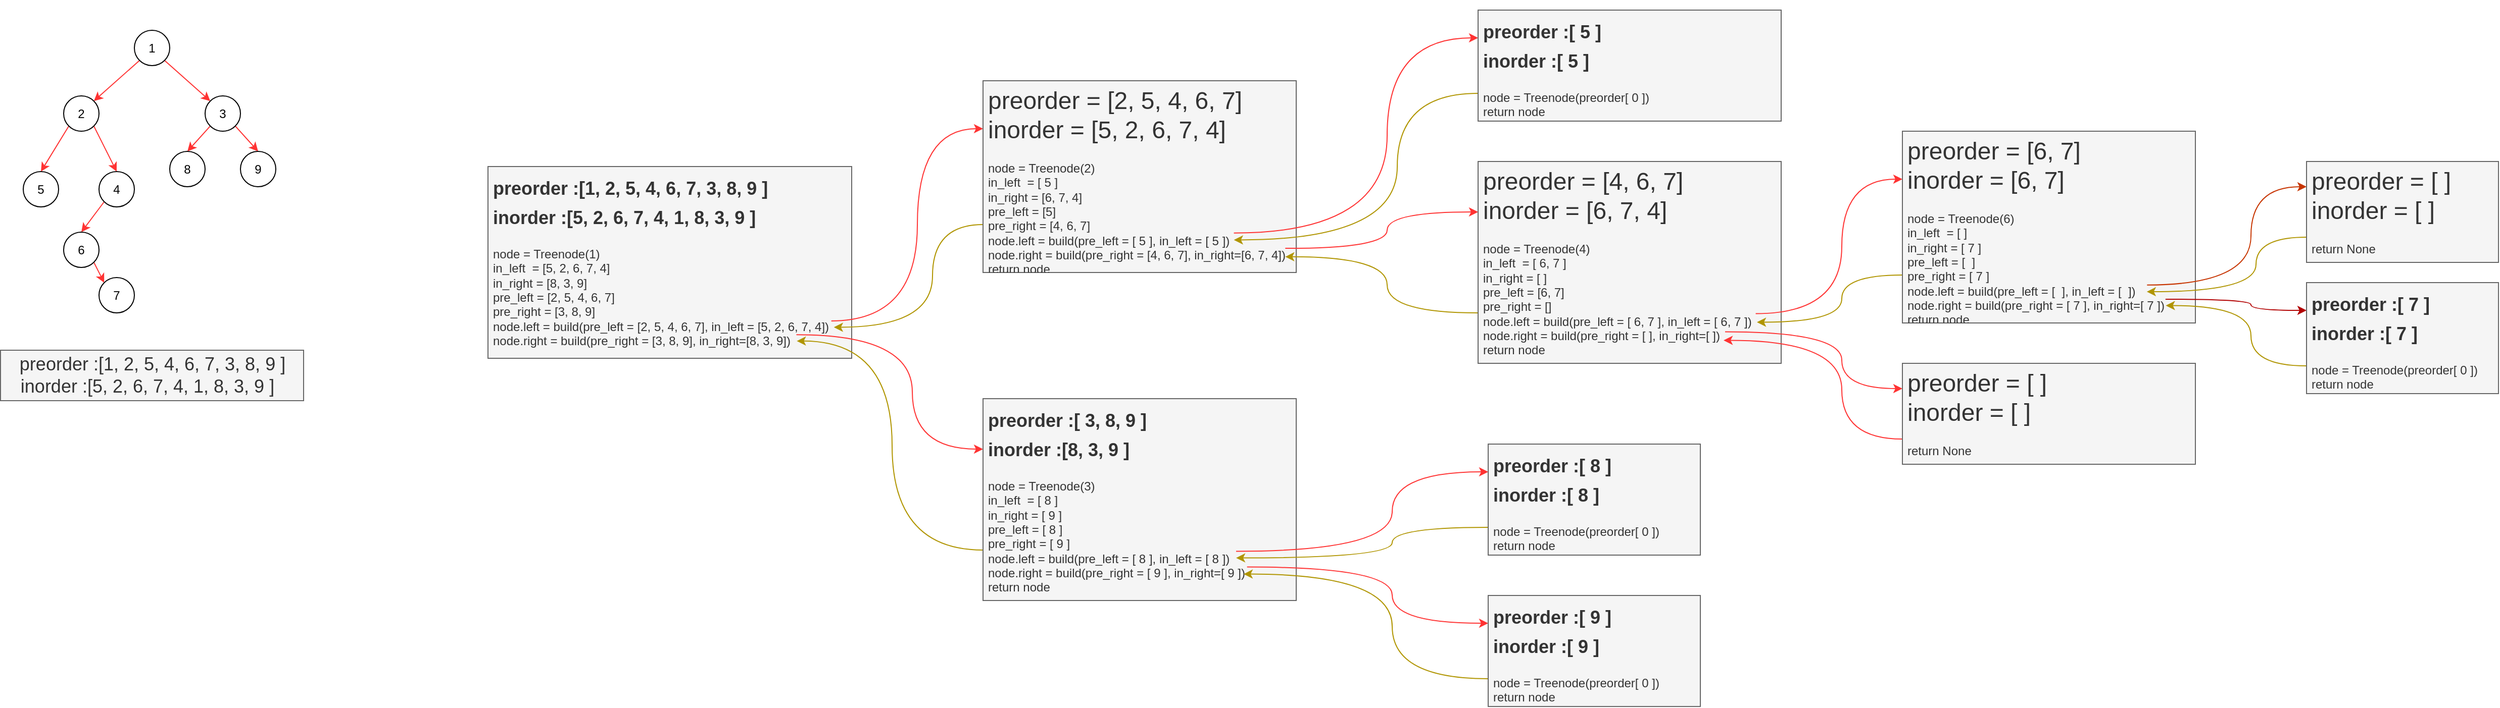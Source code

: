 <mxfile version="14.7.3" type="github">
  <diagram id="4gJbped7-Dyfgg0p7cd7" name="第 1 页">
    <mxGraphModel dx="2249" dy="762" grid="1" gridSize="10" guides="1" tooltips="1" connect="1" arrows="1" fold="1" page="1" pageScale="1" pageWidth="827" pageHeight="1169" math="0" shadow="0">
      <root>
        <mxCell id="0" />
        <mxCell id="1" parent="0" />
        <mxCell id="OfHiRRe80xynDJADuJrB-1" value="&lt;font style=&quot;font-size: 18px&quot;&gt;preorder :[1, 2, 5, 4, 6, 7, 3, 8, 9 ]&lt;br&gt;inorder :[5, 2, 6, 7, 4, 1, 8, 3, 9 ]&amp;nbsp;&amp;nbsp;&lt;/font&gt;" style="text;html=1;strokeColor=#666666;fillColor=#f5f5f5;align=center;verticalAlign=middle;whiteSpace=wrap;rounded=0;fontColor=#333333;" parent="1" vertex="1">
          <mxGeometry x="-482.5" y="397" width="300" height="50" as="geometry" />
        </mxCell>
        <mxCell id="OfHiRRe80xynDJADuJrB-4" value="&lt;h1&gt;&lt;span style=&quot;font-size: 18px ; text-align: center&quot;&gt;preorder :[1, 2, 5, 4, 6, 7, 3, 8, 9 ]&lt;/span&gt;&lt;br style=&quot;font-size: 18px ; text-align: center&quot;&gt;&lt;span style=&quot;font-size: 18px ; text-align: center&quot;&gt;inorder :[5, 2, 6, 7, 4, 1, 8, 3, 9 ]&amp;nbsp;&amp;nbsp;&lt;/span&gt;&lt;br&gt;&lt;/h1&gt;&lt;p&gt;node = Treenode(1)&lt;br&gt;in_left&amp;nbsp; = [5, 2, 6, 7, 4]&lt;br&gt;in_right = [8, 3, 9]&lt;br&gt;pre_left = [2, 5, 4, 6, 7]&lt;br&gt;pre_right = [3, 8, 9]&lt;br&gt;node.left = build(pre_left = [2, 5, 4, 6, 7], in_left = [5, 2, 6, 7, 4])&lt;br&gt;node.right = build(pre_right = [3, 8, 9], in_right=[8, 3, 9])&lt;/p&gt;" style="text;html=1;strokeColor=#666666;fillColor=#f5f5f5;spacing=5;spacingTop=-20;whiteSpace=wrap;overflow=hidden;rounded=0;fontColor=#333333;" parent="1" vertex="1">
          <mxGeometry y="215" width="360" height="190" as="geometry" />
        </mxCell>
        <mxCell id="OfHiRRe80xynDJADuJrB-36" style="edgeStyle=orthogonalEdgeStyle;curved=1;rounded=0;orthogonalLoop=1;jettySize=auto;html=1;exitX=0;exitY=0.25;exitDx=0;exitDy=0;entryX=0.944;entryY=0.805;entryDx=0;entryDy=0;entryPerimeter=0;startArrow=classic;startFill=1;endArrow=none;endFill=0;strokeColor=#FF3333;" parent="1" source="OfHiRRe80xynDJADuJrB-5" target="OfHiRRe80xynDJADuJrB-4" edge="1">
          <mxGeometry relative="1" as="geometry" />
        </mxCell>
        <mxCell id="OfHiRRe80xynDJADuJrB-41" style="edgeStyle=orthogonalEdgeStyle;curved=1;rounded=0;orthogonalLoop=1;jettySize=auto;html=1;exitX=0;exitY=0.75;exitDx=0;exitDy=0;entryX=0.951;entryY=0.838;entryDx=0;entryDy=0;entryPerimeter=0;startArrow=none;startFill=0;endArrow=classic;endFill=1;strokeColor=#B09500;fillColor=#e3c800;" parent="1" source="OfHiRRe80xynDJADuJrB-5" target="OfHiRRe80xynDJADuJrB-4" edge="1">
          <mxGeometry relative="1" as="geometry">
            <Array as="points">
              <mxPoint x="440" y="272" />
              <mxPoint x="440" y="374" />
            </Array>
          </mxGeometry>
        </mxCell>
        <mxCell id="OfHiRRe80xynDJADuJrB-5" value="&lt;h1&gt;&lt;span style=&quot;font-weight: normal&quot;&gt;preorder = [2, 5, 4, 6, 7]&lt;br&gt;inorder = [5, 2, 6, 7, 4]&lt;/span&gt;&lt;/h1&gt;&lt;p&gt;node = Treenode(2)&lt;br&gt;in_left&amp;nbsp; = [ 5 ]&lt;br&gt;in_right = [6, 7, 4]&lt;br&gt;pre_left = [5]&lt;br&gt;pre_right = [4, 6, 7]&lt;br&gt;node.left = build(pre_left = [ 5 ], in_left = [ 5 ])&lt;br&gt;node.right = build(pre_right = [4, 6, 7], in_right=[6, 7, 4])&lt;br&gt;return node&lt;/p&gt;" style="text;html=1;strokeColor=#666666;fillColor=#f5f5f5;spacing=5;spacingTop=-20;whiteSpace=wrap;overflow=hidden;rounded=0;fontColor=#333333;" parent="1" vertex="1">
          <mxGeometry x="490" y="130" width="310" height="190" as="geometry" />
        </mxCell>
        <mxCell id="OfHiRRe80xynDJADuJrB-37" style="edgeStyle=orthogonalEdgeStyle;curved=1;rounded=0;orthogonalLoop=1;jettySize=auto;html=1;exitX=0;exitY=0.25;exitDx=0;exitDy=0;entryX=0.848;entryY=0.877;entryDx=0;entryDy=0;entryPerimeter=0;startArrow=classic;startFill=1;endArrow=none;endFill=0;strokeColor=#FF3333;" parent="1" source="OfHiRRe80xynDJADuJrB-6" target="OfHiRRe80xynDJADuJrB-4" edge="1">
          <mxGeometry relative="1" as="geometry">
            <Array as="points">
              <mxPoint x="420" y="495" />
              <mxPoint x="420" y="382" />
            </Array>
          </mxGeometry>
        </mxCell>
        <mxCell id="OfHiRRe80xynDJADuJrB-40" style="edgeStyle=orthogonalEdgeStyle;curved=1;rounded=0;orthogonalLoop=1;jettySize=auto;html=1;exitX=0;exitY=0.75;exitDx=0;exitDy=0;entryX=0.849;entryY=0.91;entryDx=0;entryDy=0;entryPerimeter=0;startArrow=none;startFill=0;endArrow=classic;endFill=1;strokeColor=#B09500;fillColor=#e3c800;" parent="1" source="OfHiRRe80xynDJADuJrB-6" target="OfHiRRe80xynDJADuJrB-4" edge="1">
          <mxGeometry relative="1" as="geometry">
            <Array as="points">
              <mxPoint x="400" y="595" />
              <mxPoint x="400" y="388" />
            </Array>
          </mxGeometry>
        </mxCell>
        <mxCell id="OfHiRRe80xynDJADuJrB-6" value="&lt;h1&gt;&lt;span style=&quot;font-size: 18px ; text-align: center&quot;&gt;preorder :[ 3, 8, 9 ]&lt;/span&gt;&lt;br style=&quot;font-size: 18px ; text-align: center&quot;&gt;&lt;span style=&quot;font-size: 18px ; text-align: center&quot;&gt;inorder :[8, 3, 9 ]&amp;nbsp;&amp;nbsp;&lt;/span&gt;&lt;br&gt;&lt;/h1&gt;&lt;p&gt;node = Treenode(3)&lt;br&gt;in_left&amp;nbsp; = [ 8 ]&lt;br&gt;in_right = [ 9 ]&lt;br&gt;pre_left = [ 8 ]&lt;br&gt;pre_right = [ 9 ]&lt;br&gt;node.left = build(pre_left = [ 8 ], in_left = [ 8 ])&lt;br&gt;node.right = build(pre_right = [ 9 ], in_right=[ 9 ])&lt;br&gt;return node&lt;/p&gt;" style="text;html=1;strokeColor=#666666;fillColor=#f5f5f5;spacing=5;spacingTop=-20;whiteSpace=wrap;overflow=hidden;rounded=0;fontColor=#333333;" parent="1" vertex="1">
          <mxGeometry x="490" y="445" width="310" height="200" as="geometry" />
        </mxCell>
        <mxCell id="OfHiRRe80xynDJADuJrB-34" style="edgeStyle=orthogonalEdgeStyle;curved=1;rounded=0;orthogonalLoop=1;jettySize=auto;html=1;exitX=0;exitY=0.25;exitDx=0;exitDy=0;entryX=0.808;entryY=0.756;entryDx=0;entryDy=0;entryPerimeter=0;startArrow=classic;startFill=1;endArrow=none;endFill=0;strokeColor=#FF3333;" parent="1" source="OfHiRRe80xynDJADuJrB-7" target="OfHiRRe80xynDJADuJrB-6" edge="1">
          <mxGeometry relative="1" as="geometry" />
        </mxCell>
        <mxCell id="OfHiRRe80xynDJADuJrB-38" style="edgeStyle=orthogonalEdgeStyle;curved=1;rounded=0;orthogonalLoop=1;jettySize=auto;html=1;exitX=0;exitY=0.75;exitDx=0;exitDy=0;entryX=0.808;entryY=0.789;entryDx=0;entryDy=0;entryPerimeter=0;startArrow=none;startFill=0;endArrow=classic;endFill=1;strokeColor=#B09500;fillColor=#e3c800;" parent="1" source="OfHiRRe80xynDJADuJrB-7" target="OfHiRRe80xynDJADuJrB-6" edge="1">
          <mxGeometry relative="1" as="geometry" />
        </mxCell>
        <mxCell id="OfHiRRe80xynDJADuJrB-7" value="&lt;h1&gt;&lt;span style=&quot;font-size: 18px ; text-align: center&quot;&gt;preorder :[ 8 ]&lt;br&gt;&lt;/span&gt;&lt;span style=&quot;font-size: 18px ; text-align: center&quot;&gt;inorder :[ 8 ]&amp;nbsp;&amp;nbsp;&lt;/span&gt;&lt;br&gt;&lt;/h1&gt;&lt;p&gt;node = Treenode(preorder[ 0 ])&lt;br&gt;return node&lt;/p&gt;" style="text;html=1;strokeColor=#666666;fillColor=#f5f5f5;spacing=5;spacingTop=-20;whiteSpace=wrap;overflow=hidden;rounded=0;fontColor=#333333;" parent="1" vertex="1">
          <mxGeometry x="990" y="490" width="210" height="110" as="geometry" />
        </mxCell>
        <mxCell id="OfHiRRe80xynDJADuJrB-35" style="edgeStyle=orthogonalEdgeStyle;curved=1;rounded=0;orthogonalLoop=1;jettySize=auto;html=1;exitX=0;exitY=0.25;exitDx=0;exitDy=0;entryX=0.843;entryY=0.834;entryDx=0;entryDy=0;entryPerimeter=0;startArrow=classic;startFill=1;endArrow=none;endFill=0;strokeColor=#FF3333;" parent="1" source="OfHiRRe80xynDJADuJrB-9" target="OfHiRRe80xynDJADuJrB-6" edge="1">
          <mxGeometry relative="1" as="geometry" />
        </mxCell>
        <mxCell id="OfHiRRe80xynDJADuJrB-39" style="edgeStyle=orthogonalEdgeStyle;curved=1;rounded=0;orthogonalLoop=1;jettySize=auto;html=1;exitX=0;exitY=0.75;exitDx=0;exitDy=0;entryX=0.832;entryY=0.869;entryDx=0;entryDy=0;entryPerimeter=0;startArrow=none;startFill=0;endArrow=classic;endFill=1;strokeColor=#B09500;fillColor=#e3c800;" parent="1" source="OfHiRRe80xynDJADuJrB-9" target="OfHiRRe80xynDJADuJrB-6" edge="1">
          <mxGeometry relative="1" as="geometry" />
        </mxCell>
        <mxCell id="OfHiRRe80xynDJADuJrB-9" value="&lt;h1&gt;&lt;span style=&quot;font-size: 18px ; text-align: center&quot;&gt;preorder :[ 9 ]&lt;/span&gt;&lt;br style=&quot;font-size: 18px ; text-align: center&quot;&gt;&lt;span style=&quot;font-size: 18px ; text-align: center&quot;&gt;inorder :[ 9 ]&amp;nbsp;&amp;nbsp;&lt;/span&gt;&lt;br&gt;&lt;/h1&gt;&lt;p&gt;node = Treenode(preorder[ 0 ])&lt;br&gt;return node&lt;/p&gt;" style="text;html=1;strokeColor=#666666;fillColor=#f5f5f5;spacing=5;spacingTop=-20;whiteSpace=wrap;overflow=hidden;rounded=0;fontColor=#333333;" parent="1" vertex="1">
          <mxGeometry x="990" y="640" width="210" height="110" as="geometry" />
        </mxCell>
        <mxCell id="OfHiRRe80xynDJADuJrB-28" style="edgeStyle=orthogonalEdgeStyle;curved=1;rounded=0;orthogonalLoop=1;jettySize=auto;html=1;exitX=0;exitY=0.25;exitDx=0;exitDy=0;entryX=0.801;entryY=0.794;entryDx=0;entryDy=0;entryPerimeter=0;startArrow=classic;startFill=1;endArrow=none;endFill=0;strokeColor=#FF3333;" parent="1" source="OfHiRRe80xynDJADuJrB-14" target="OfHiRRe80xynDJADuJrB-5" edge="1">
          <mxGeometry relative="1" as="geometry" />
        </mxCell>
        <mxCell id="OfHiRRe80xynDJADuJrB-29" style="edgeStyle=orthogonalEdgeStyle;curved=1;rounded=0;orthogonalLoop=1;jettySize=auto;html=1;exitX=0;exitY=0.75;exitDx=0;exitDy=0;entryX=0.801;entryY=0.83;entryDx=0;entryDy=0;entryPerimeter=0;startArrow=none;startFill=0;endArrow=classic;endFill=1;strokeColor=#B09500;fillColor=#e3c800;" parent="1" source="OfHiRRe80xynDJADuJrB-14" target="OfHiRRe80xynDJADuJrB-5" edge="1">
          <mxGeometry relative="1" as="geometry">
            <Array as="points">
              <mxPoint x="900" y="142" />
              <mxPoint x="900" y="288" />
            </Array>
          </mxGeometry>
        </mxCell>
        <mxCell id="OfHiRRe80xynDJADuJrB-14" value="&lt;h1&gt;&lt;span style=&quot;font-size: 18px ; text-align: center&quot;&gt;preorder :[ 5 ]&lt;br&gt;&lt;/span&gt;&lt;span style=&quot;font-size: 18px ; text-align: center&quot;&gt;inorder :[ 5 ]&amp;nbsp;&amp;nbsp;&lt;/span&gt;&lt;br&gt;&lt;/h1&gt;&lt;p&gt;node = Treenode(preorder[ 0 ])&lt;br&gt;return node&lt;/p&gt;" style="text;html=1;strokeColor=#666666;fillColor=#f5f5f5;spacing=5;spacingTop=-20;whiteSpace=wrap;overflow=hidden;rounded=0;fontColor=#333333;" parent="1" vertex="1">
          <mxGeometry x="980" y="60" width="300" height="110" as="geometry" />
        </mxCell>
        <mxCell id="OfHiRRe80xynDJADuJrB-30" style="edgeStyle=orthogonalEdgeStyle;curved=1;rounded=0;orthogonalLoop=1;jettySize=auto;html=1;exitX=0;exitY=0.25;exitDx=0;exitDy=0;entryX=0.965;entryY=0.874;entryDx=0;entryDy=0;entryPerimeter=0;startArrow=classic;startFill=1;endArrow=none;endFill=0;strokeColor=#FF3333;" parent="1" source="OfHiRRe80xynDJADuJrB-15" target="OfHiRRe80xynDJADuJrB-5" edge="1">
          <mxGeometry relative="1" as="geometry" />
        </mxCell>
        <mxCell id="OfHiRRe80xynDJADuJrB-31" style="edgeStyle=orthogonalEdgeStyle;curved=1;rounded=0;orthogonalLoop=1;jettySize=auto;html=1;exitX=0;exitY=0.75;exitDx=0;exitDy=0;entryX=0.965;entryY=0.918;entryDx=0;entryDy=0;entryPerimeter=0;startArrow=none;startFill=0;endArrow=classic;endFill=1;strokeColor=#B09500;fillColor=#e3c800;" parent="1" source="OfHiRRe80xynDJADuJrB-15" target="OfHiRRe80xynDJADuJrB-5" edge="1">
          <mxGeometry relative="1" as="geometry" />
        </mxCell>
        <mxCell id="OfHiRRe80xynDJADuJrB-15" value="&lt;h1&gt;&lt;span style=&quot;font-weight: normal&quot;&gt;preorder = [4, 6, 7]&lt;br&gt;inorder = [6, 7, 4]&lt;/span&gt;&lt;/h1&gt;&lt;p&gt;node = Treenode(4)&lt;br&gt;in_left&amp;nbsp; = [ 6, 7 ]&lt;br&gt;in_right = [ ]&lt;br&gt;pre_left = [6, 7]&lt;br&gt;pre_right = []&lt;br&gt;node.left = build(pre_left = [ 6, 7 ], in_left = [ 6, 7 ])&lt;br&gt;node.right = build(pre_right = [ ], in_right=[ ])&lt;br&gt;return node&lt;/p&gt;" style="text;html=1;strokeColor=#666666;fillColor=#f5f5f5;spacing=5;spacingTop=-20;whiteSpace=wrap;overflow=hidden;rounded=0;fontColor=#333333;" parent="1" vertex="1">
          <mxGeometry x="980" y="210" width="300" height="200" as="geometry" />
        </mxCell>
        <mxCell id="OfHiRRe80xynDJADuJrB-24" style="edgeStyle=orthogonalEdgeStyle;curved=1;rounded=0;orthogonalLoop=1;jettySize=auto;html=1;exitX=0;exitY=0.25;exitDx=0;exitDy=0;entryX=0.916;entryY=0.754;entryDx=0;entryDy=0;entryPerimeter=0;startArrow=classic;startFill=1;endArrow=none;endFill=0;strokeColor=#FF3333;" parent="1" source="OfHiRRe80xynDJADuJrB-16" target="OfHiRRe80xynDJADuJrB-15" edge="1">
          <mxGeometry relative="1" as="geometry" />
        </mxCell>
        <mxCell id="OfHiRRe80xynDJADuJrB-25" style="edgeStyle=orthogonalEdgeStyle;curved=1;rounded=0;orthogonalLoop=1;jettySize=auto;html=1;exitX=0;exitY=0.75;exitDx=0;exitDy=0;entryX=0.92;entryY=0.796;entryDx=0;entryDy=0;entryPerimeter=0;startArrow=none;startFill=0;endArrow=classic;endFill=1;strokeColor=#B09500;fillColor=#e3c800;" parent="1" source="OfHiRRe80xynDJADuJrB-16" target="OfHiRRe80xynDJADuJrB-15" edge="1">
          <mxGeometry relative="1" as="geometry" />
        </mxCell>
        <mxCell id="OfHiRRe80xynDJADuJrB-16" value="&lt;h1&gt;&lt;span style=&quot;font-weight: normal&quot;&gt;preorder = [6, 7]&lt;br&gt;inorder = [6, 7]&lt;/span&gt;&lt;/h1&gt;&lt;p&gt;node = Treenode(6)&lt;br&gt;in_left&amp;nbsp; = [ ]&lt;br&gt;in_right = [ 7 ]&lt;br&gt;pre_left = [&amp;nbsp; ]&lt;br&gt;pre_right = [ 7 ]&lt;br&gt;node.left = build(pre_left = [&amp;nbsp; ], in_left = [&amp;nbsp; ])&lt;br&gt;node.right = build(pre_right = [ 7 ], in_right=[ 7 ])&lt;br&gt;return node&lt;/p&gt;" style="text;html=1;strokeColor=#666666;fillColor=#f5f5f5;spacing=5;spacingTop=-20;whiteSpace=wrap;overflow=hidden;rounded=0;fontColor=#333333;" parent="1" vertex="1">
          <mxGeometry x="1400" y="180" width="290" height="190" as="geometry" />
        </mxCell>
        <mxCell id="OfHiRRe80xynDJADuJrB-26" style="edgeStyle=orthogonalEdgeStyle;curved=1;rounded=0;orthogonalLoop=1;jettySize=auto;html=1;exitX=0;exitY=0.25;exitDx=0;exitDy=0;entryX=0.815;entryY=0.844;entryDx=0;entryDy=0;entryPerimeter=0;startArrow=classic;startFill=1;endArrow=none;endFill=0;strokeColor=#FF3333;" parent="1" source="OfHiRRe80xynDJADuJrB-17" target="OfHiRRe80xynDJADuJrB-15" edge="1">
          <mxGeometry relative="1" as="geometry" />
        </mxCell>
        <mxCell id="OfHiRRe80xynDJADuJrB-27" style="edgeStyle=orthogonalEdgeStyle;curved=1;rounded=0;orthogonalLoop=1;jettySize=auto;html=1;exitX=0;exitY=0.75;exitDx=0;exitDy=0;entryX=0.81;entryY=0.886;entryDx=0;entryDy=0;entryPerimeter=0;startArrow=none;startFill=0;endArrow=classic;endFill=1;strokeColor=#FF3333;" parent="1" source="OfHiRRe80xynDJADuJrB-17" target="OfHiRRe80xynDJADuJrB-15" edge="1">
          <mxGeometry relative="1" as="geometry" />
        </mxCell>
        <mxCell id="OfHiRRe80xynDJADuJrB-17" value="&lt;h1&gt;&lt;span style=&quot;font-weight: normal&quot;&gt;preorder = [ ]&lt;br&gt;inorder = [ ]&lt;/span&gt;&lt;/h1&gt;&lt;p&gt;return None&lt;/p&gt;" style="text;html=1;strokeColor=#666666;fillColor=#f5f5f5;spacing=5;spacingTop=-20;whiteSpace=wrap;overflow=hidden;rounded=0;fontColor=#333333;" parent="1" vertex="1">
          <mxGeometry x="1400" y="410" width="290" height="100" as="geometry" />
        </mxCell>
        <mxCell id="OfHiRRe80xynDJADuJrB-22" style="edgeStyle=orthogonalEdgeStyle;curved=1;rounded=0;orthogonalLoop=1;jettySize=auto;html=1;exitX=0;exitY=0.25;exitDx=0;exitDy=0;entryX=0.898;entryY=0.876;entryDx=0;entryDy=0;entryPerimeter=0;startArrow=classic;startFill=1;endArrow=none;endFill=0;strokeColor=#B20000;fillColor=#e51400;" parent="1" source="OfHiRRe80xynDJADuJrB-18" target="OfHiRRe80xynDJADuJrB-16" edge="1">
          <mxGeometry relative="1" as="geometry" />
        </mxCell>
        <mxCell id="OfHiRRe80xynDJADuJrB-23" style="edgeStyle=orthogonalEdgeStyle;curved=1;rounded=0;orthogonalLoop=1;jettySize=auto;html=1;exitX=0;exitY=0.75;exitDx=0;exitDy=0;entryX=0.899;entryY=0.909;entryDx=0;entryDy=0;entryPerimeter=0;startArrow=none;startFill=0;endArrow=classic;endFill=1;strokeColor=#B09500;fillColor=#e3c800;" parent="1" source="OfHiRRe80xynDJADuJrB-18" target="OfHiRRe80xynDJADuJrB-16" edge="1">
          <mxGeometry relative="1" as="geometry" />
        </mxCell>
        <mxCell id="OfHiRRe80xynDJADuJrB-18" value="&lt;h1&gt;&lt;span style=&quot;font-size: 18px ; text-align: center&quot;&gt;preorder :[ 7 ]&lt;br&gt;&lt;/span&gt;&lt;span style=&quot;font-size: 18px ; text-align: center&quot;&gt;inorder :[ 7 ]&amp;nbsp;&amp;nbsp;&lt;/span&gt;&lt;br&gt;&lt;/h1&gt;&lt;p&gt;node = Treenode(preorder[ 0 ])&lt;br&gt;return node&lt;/p&gt;" style="text;html=1;strokeColor=#666666;fillColor=#f5f5f5;spacing=5;spacingTop=-20;whiteSpace=wrap;overflow=hidden;rounded=0;fontColor=#333333;" parent="1" vertex="1">
          <mxGeometry x="1800" y="330" width="190" height="110" as="geometry" />
        </mxCell>
        <mxCell id="OfHiRRe80xynDJADuJrB-20" style="edgeStyle=orthogonalEdgeStyle;curved=1;rounded=0;orthogonalLoop=1;jettySize=auto;html=1;exitX=0;exitY=0.25;exitDx=0;exitDy=0;entryX=0.835;entryY=0.802;entryDx=0;entryDy=0;entryPerimeter=0;startArrow=classic;startFill=1;endArrow=none;endFill=0;fillColor=#fa6800;strokeColor=#C73500;" parent="1" source="OfHiRRe80xynDJADuJrB-19" target="OfHiRRe80xynDJADuJrB-16" edge="1">
          <mxGeometry relative="1" as="geometry" />
        </mxCell>
        <mxCell id="OfHiRRe80xynDJADuJrB-21" style="edgeStyle=orthogonalEdgeStyle;curved=1;rounded=0;orthogonalLoop=1;jettySize=auto;html=1;exitX=0;exitY=0.75;exitDx=0;exitDy=0;entryX=0.834;entryY=0.837;entryDx=0;entryDy=0;entryPerimeter=0;startArrow=none;startFill=0;endArrow=classic;endFill=1;strokeColor=#B09500;fillColor=#e3c800;" parent="1" source="OfHiRRe80xynDJADuJrB-19" target="OfHiRRe80xynDJADuJrB-16" edge="1">
          <mxGeometry relative="1" as="geometry">
            <Array as="points">
              <mxPoint x="1750" y="285" />
              <mxPoint x="1750" y="339" />
            </Array>
          </mxGeometry>
        </mxCell>
        <mxCell id="OfHiRRe80xynDJADuJrB-19" value="&lt;h1&gt;&lt;span style=&quot;font-weight: normal&quot;&gt;preorder = [ ]&lt;br&gt;inorder = [ ]&lt;/span&gt;&lt;/h1&gt;&lt;p&gt;return None&lt;/p&gt;" style="text;html=1;strokeColor=#666666;fillColor=#f5f5f5;spacing=5;spacingTop=-20;whiteSpace=wrap;overflow=hidden;rounded=0;fontColor=#333333;" parent="1" vertex="1">
          <mxGeometry x="1800" y="210" width="190" height="100" as="geometry" />
        </mxCell>
        <mxCell id="OfHiRRe80xynDJADuJrB-51" style="rounded=0;orthogonalLoop=1;jettySize=auto;html=1;exitX=0;exitY=1;exitDx=0;exitDy=0;entryX=1;entryY=0;entryDx=0;entryDy=0;startArrow=none;startFill=0;endArrow=classic;endFill=1;strokeColor=#FF3333;" parent="1" source="OfHiRRe80xynDJADuJrB-42" target="OfHiRRe80xynDJADuJrB-43" edge="1">
          <mxGeometry relative="1" as="geometry" />
        </mxCell>
        <mxCell id="OfHiRRe80xynDJADuJrB-52" style="edgeStyle=none;rounded=0;orthogonalLoop=1;jettySize=auto;html=1;exitX=1;exitY=1;exitDx=0;exitDy=0;entryX=0;entryY=0;entryDx=0;entryDy=0;startArrow=none;startFill=0;endArrow=classic;endFill=1;strokeColor=#FF3333;" parent="1" source="OfHiRRe80xynDJADuJrB-42" target="OfHiRRe80xynDJADuJrB-48" edge="1">
          <mxGeometry relative="1" as="geometry" />
        </mxCell>
        <mxCell id="OfHiRRe80xynDJADuJrB-42" value="1" style="ellipse;whiteSpace=wrap;html=1;aspect=fixed;" parent="1" vertex="1">
          <mxGeometry x="-350" y="80" width="35" height="35" as="geometry" />
        </mxCell>
        <mxCell id="OfHiRRe80xynDJADuJrB-53" style="edgeStyle=none;rounded=0;orthogonalLoop=1;jettySize=auto;html=1;exitX=0;exitY=1;exitDx=0;exitDy=0;entryX=0.5;entryY=0;entryDx=0;entryDy=0;startArrow=none;startFill=0;endArrow=classic;endFill=1;strokeColor=#FF3333;" parent="1" source="OfHiRRe80xynDJADuJrB-43" target="OfHiRRe80xynDJADuJrB-44" edge="1">
          <mxGeometry relative="1" as="geometry" />
        </mxCell>
        <mxCell id="OfHiRRe80xynDJADuJrB-54" style="edgeStyle=none;rounded=0;orthogonalLoop=1;jettySize=auto;html=1;exitX=1;exitY=1;exitDx=0;exitDy=0;entryX=0.5;entryY=0;entryDx=0;entryDy=0;startArrow=none;startFill=0;endArrow=classic;endFill=1;strokeColor=#FF3333;" parent="1" source="OfHiRRe80xynDJADuJrB-43" target="OfHiRRe80xynDJADuJrB-45" edge="1">
          <mxGeometry relative="1" as="geometry" />
        </mxCell>
        <mxCell id="OfHiRRe80xynDJADuJrB-43" value="2" style="ellipse;whiteSpace=wrap;html=1;aspect=fixed;" parent="1" vertex="1">
          <mxGeometry x="-420" y="145" width="35" height="35" as="geometry" />
        </mxCell>
        <mxCell id="OfHiRRe80xynDJADuJrB-44" value="5" style="ellipse;whiteSpace=wrap;html=1;aspect=fixed;" parent="1" vertex="1">
          <mxGeometry x="-460" y="220" width="35" height="35" as="geometry" />
        </mxCell>
        <mxCell id="OfHiRRe80xynDJADuJrB-55" style="edgeStyle=none;rounded=0;orthogonalLoop=1;jettySize=auto;html=1;exitX=0;exitY=1;exitDx=0;exitDy=0;entryX=0.5;entryY=0;entryDx=0;entryDy=0;startArrow=none;startFill=0;endArrow=classic;endFill=1;strokeColor=#FF3333;" parent="1" source="OfHiRRe80xynDJADuJrB-45" target="OfHiRRe80xynDJADuJrB-46" edge="1">
          <mxGeometry relative="1" as="geometry" />
        </mxCell>
        <mxCell id="OfHiRRe80xynDJADuJrB-45" value="4" style="ellipse;whiteSpace=wrap;html=1;aspect=fixed;" parent="1" vertex="1">
          <mxGeometry x="-385" y="220" width="35" height="35" as="geometry" />
        </mxCell>
        <mxCell id="OfHiRRe80xynDJADuJrB-56" style="edgeStyle=none;rounded=0;orthogonalLoop=1;jettySize=auto;html=1;exitX=1;exitY=1;exitDx=0;exitDy=0;entryX=0;entryY=0;entryDx=0;entryDy=0;startArrow=none;startFill=0;endArrow=classic;endFill=1;strokeColor=#FF3333;" parent="1" source="OfHiRRe80xynDJADuJrB-46" target="OfHiRRe80xynDJADuJrB-47" edge="1">
          <mxGeometry relative="1" as="geometry" />
        </mxCell>
        <mxCell id="OfHiRRe80xynDJADuJrB-46" value="6" style="ellipse;whiteSpace=wrap;html=1;aspect=fixed;" parent="1" vertex="1">
          <mxGeometry x="-420" y="280" width="35" height="35" as="geometry" />
        </mxCell>
        <mxCell id="OfHiRRe80xynDJADuJrB-47" value="7" style="ellipse;whiteSpace=wrap;html=1;aspect=fixed;" parent="1" vertex="1">
          <mxGeometry x="-385" y="325" width="35" height="35" as="geometry" />
        </mxCell>
        <mxCell id="OfHiRRe80xynDJADuJrB-57" style="edgeStyle=none;rounded=0;orthogonalLoop=1;jettySize=auto;html=1;exitX=0;exitY=1;exitDx=0;exitDy=0;entryX=0.5;entryY=0;entryDx=0;entryDy=0;startArrow=none;startFill=0;endArrow=classic;endFill=1;strokeColor=#FF3333;" parent="1" source="OfHiRRe80xynDJADuJrB-48" target="OfHiRRe80xynDJADuJrB-49" edge="1">
          <mxGeometry relative="1" as="geometry" />
        </mxCell>
        <mxCell id="OfHiRRe80xynDJADuJrB-58" style="edgeStyle=none;rounded=0;orthogonalLoop=1;jettySize=auto;html=1;exitX=1;exitY=1;exitDx=0;exitDy=0;entryX=0.5;entryY=0;entryDx=0;entryDy=0;startArrow=none;startFill=0;endArrow=classic;endFill=1;strokeColor=#FF3333;" parent="1" source="OfHiRRe80xynDJADuJrB-48" target="OfHiRRe80xynDJADuJrB-50" edge="1">
          <mxGeometry relative="1" as="geometry" />
        </mxCell>
        <mxCell id="OfHiRRe80xynDJADuJrB-48" value="3" style="ellipse;whiteSpace=wrap;html=1;aspect=fixed;" parent="1" vertex="1">
          <mxGeometry x="-280" y="145" width="35" height="35" as="geometry" />
        </mxCell>
        <mxCell id="OfHiRRe80xynDJADuJrB-49" value="8" style="ellipse;whiteSpace=wrap;html=1;aspect=fixed;" parent="1" vertex="1">
          <mxGeometry x="-315" y="200" width="35" height="35" as="geometry" />
        </mxCell>
        <mxCell id="OfHiRRe80xynDJADuJrB-50" value="9" style="ellipse;whiteSpace=wrap;html=1;aspect=fixed;" parent="1" vertex="1">
          <mxGeometry x="-245" y="200" width="35" height="35" as="geometry" />
        </mxCell>
      </root>
    </mxGraphModel>
  </diagram>
</mxfile>
